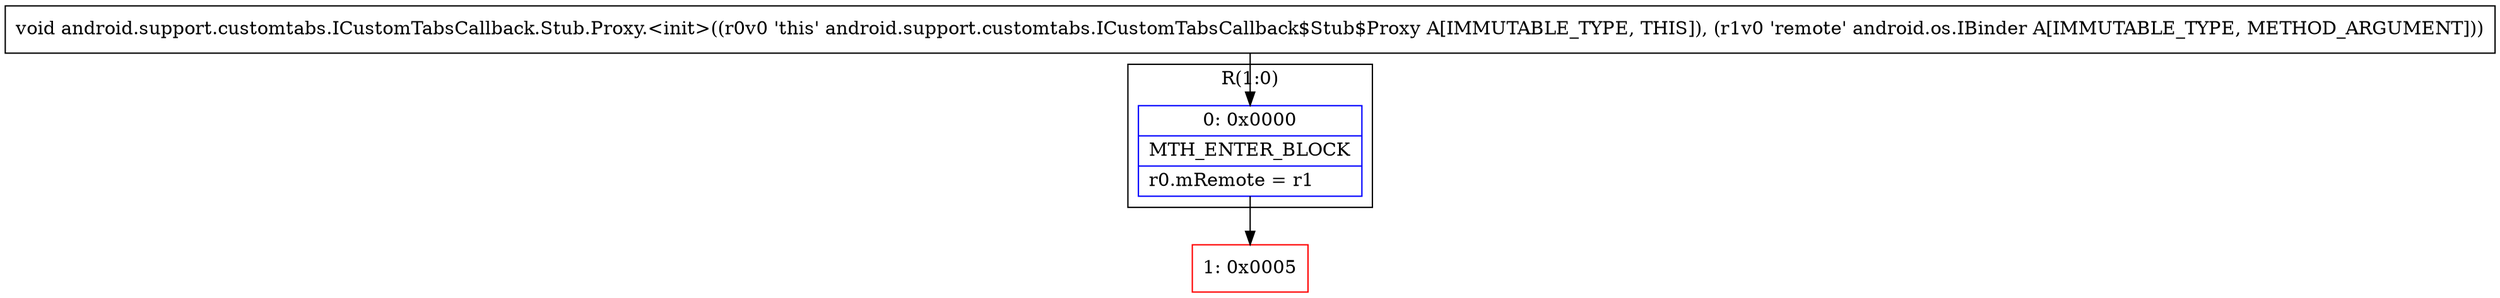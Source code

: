 digraph "CFG forandroid.support.customtabs.ICustomTabsCallback.Stub.Proxy.\<init\>(Landroid\/os\/IBinder;)V" {
subgraph cluster_Region_564863527 {
label = "R(1:0)";
node [shape=record,color=blue];
Node_0 [shape=record,label="{0\:\ 0x0000|MTH_ENTER_BLOCK\l|r0.mRemote = r1\l}"];
}
Node_1 [shape=record,color=red,label="{1\:\ 0x0005}"];
MethodNode[shape=record,label="{void android.support.customtabs.ICustomTabsCallback.Stub.Proxy.\<init\>((r0v0 'this' android.support.customtabs.ICustomTabsCallback$Stub$Proxy A[IMMUTABLE_TYPE, THIS]), (r1v0 'remote' android.os.IBinder A[IMMUTABLE_TYPE, METHOD_ARGUMENT])) }"];
MethodNode -> Node_0;
Node_0 -> Node_1;
}

